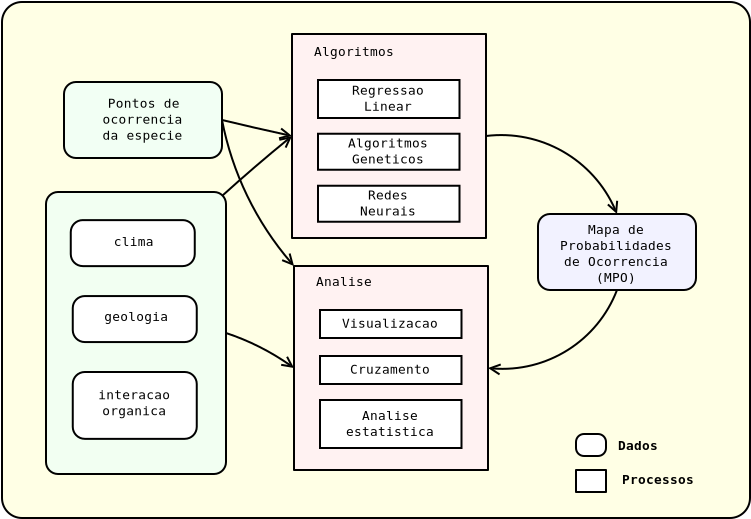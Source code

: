 <?xml version="1.0" encoding="UTF-8"?>
<dia:diagram xmlns:dia="http://www.lysator.liu.se/~alla/dia/">
  <dia:layer name="Background" visible="true">
    <dia:object type="Standard - Box" version="0" id="O0">
      <dia:attribute name="obj_pos">
        <dia:point val="-0.9,1.7"/>
      </dia:attribute>
      <dia:attribute name="obj_bb">
        <dia:rectangle val="-0.95,1.65;36.55,27.55"/>
      </dia:attribute>
      <dia:attribute name="elem_corner">
        <dia:point val="-0.9,1.7"/>
      </dia:attribute>
      <dia:attribute name="elem_width">
        <dia:real val="37.4"/>
      </dia:attribute>
      <dia:attribute name="elem_height">
        <dia:real val="25.8"/>
      </dia:attribute>
      <dia:attribute name="border_width">
        <dia:real val="0.1"/>
      </dia:attribute>
      <dia:attribute name="inner_color">
        <dia:color val="#ffffe5"/>
      </dia:attribute>
      <dia:attribute name="show_background">
        <dia:boolean val="true"/>
      </dia:attribute>
      <dia:attribute name="corner_radius">
        <dia:real val="1"/>
      </dia:attribute>
    </dia:object>
    <dia:object type="Standard - Arc" version="0" id="O1">
      <dia:attribute name="obj_pos">
        <dia:point val="23.3,8.4"/>
      </dia:attribute>
      <dia:attribute name="obj_bb">
        <dia:rectangle val="23.232,8.304;30.149,12.755"/>
      </dia:attribute>
      <dia:attribute name="conn_endpoints">
        <dia:point val="23.3,8.4"/>
        <dia:point val="29.85,12.3"/>
      </dia:attribute>
      <dia:attribute name="curve_distance">
        <dia:real val="-1.303"/>
      </dia:attribute>
      <dia:attribute name="line_width">
        <dia:real val="0.1"/>
      </dia:attribute>
      <dia:attribute name="end_arrow">
        <dia:enum val="1"/>
      </dia:attribute>
      <dia:attribute name="end_arrow_length">
        <dia:real val="0.5"/>
      </dia:attribute>
      <dia:attribute name="end_arrow_width">
        <dia:real val="0.5"/>
      </dia:attribute>
      <dia:connections>
        <dia:connection handle="0" to="O24" connection="4"/>
        <dia:connection handle="1" to="O36" connection="1"/>
      </dia:connections>
    </dia:object>
    <dia:object type="Standard - Arc" version="0" id="O2">
      <dia:attribute name="obj_pos">
        <dia:point val="10.1,7.6"/>
      </dia:attribute>
      <dia:attribute name="obj_bb">
        <dia:rectangle val="10.04,7.54;13.76,8.899"/>
      </dia:attribute>
      <dia:attribute name="conn_endpoints">
        <dia:point val="10.1,7.6"/>
        <dia:point val="13.6,8.4"/>
      </dia:attribute>
      <dia:attribute name="curve_distance">
        <dia:real val="0.011"/>
      </dia:attribute>
      <dia:attribute name="line_width">
        <dia:real val="0.1"/>
      </dia:attribute>
      <dia:attribute name="end_arrow">
        <dia:enum val="1"/>
      </dia:attribute>
      <dia:attribute name="end_arrow_length">
        <dia:real val="0.5"/>
      </dia:attribute>
      <dia:attribute name="end_arrow_width">
        <dia:real val="0.5"/>
      </dia:attribute>
      <dia:connections>
        <dia:connection handle="0" to="O7" connection="4"/>
        <dia:connection handle="1" to="O24" connection="3"/>
      </dia:connections>
    </dia:object>
    <dia:object type="Standard - Arc" version="0" id="O3">
      <dia:attribute name="obj_pos">
        <dia:point val="10.124,11.376"/>
      </dia:attribute>
      <dia:attribute name="obj_bb">
        <dia:rectangle val="10.054,7.988;13.963,11.446"/>
      </dia:attribute>
      <dia:attribute name="conn_endpoints">
        <dia:point val="10.124,11.376"/>
        <dia:point val="13.6,8.4"/>
      </dia:attribute>
      <dia:attribute name="curve_distance">
        <dia:real val="-0.031"/>
      </dia:attribute>
      <dia:attribute name="line_width">
        <dia:real val="0.1"/>
      </dia:attribute>
      <dia:attribute name="end_arrow">
        <dia:enum val="1"/>
      </dia:attribute>
      <dia:attribute name="end_arrow_length">
        <dia:real val="0.5"/>
      </dia:attribute>
      <dia:attribute name="end_arrow_width">
        <dia:real val="0.5"/>
      </dia:attribute>
      <dia:connections>
        <dia:connection handle="0" to="O9" connection="2"/>
        <dia:connection handle="1" to="O24" connection="3"/>
      </dia:connections>
    </dia:object>
    <dia:object type="Standard - Arc" version="0" id="O4">
      <dia:attribute name="obj_pos">
        <dia:point val="29.85,16.1"/>
      </dia:attribute>
      <dia:attribute name="obj_bb">
        <dia:rectangle val="23.099,16.031;29.919,20.093"/>
      </dia:attribute>
      <dia:attribute name="conn_endpoints">
        <dia:point val="29.85,16.1"/>
        <dia:point val="23.4,20"/>
      </dia:attribute>
      <dia:attribute name="curve_distance">
        <dia:real val="-1.295"/>
      </dia:attribute>
      <dia:attribute name="line_width">
        <dia:real val="0.1"/>
      </dia:attribute>
      <dia:attribute name="end_arrow">
        <dia:enum val="1"/>
      </dia:attribute>
      <dia:attribute name="end_arrow_length">
        <dia:real val="0.5"/>
      </dia:attribute>
      <dia:attribute name="end_arrow_width">
        <dia:real val="0.5"/>
      </dia:attribute>
      <dia:connections>
        <dia:connection handle="0" to="O36" connection="6"/>
        <dia:connection handle="1" to="O16" connection="4"/>
      </dia:connections>
    </dia:object>
    <dia:object type="Standard - Arc" version="0" id="O5">
      <dia:attribute name="obj_pos">
        <dia:point val="10.1,7.6"/>
      </dia:attribute>
      <dia:attribute name="obj_bb">
        <dia:rectangle val="10.033,7.533;14.171,15.166"/>
      </dia:attribute>
      <dia:attribute name="conn_endpoints">
        <dia:point val="10.1,7.6"/>
        <dia:point val="13.7,14.9"/>
      </dia:attribute>
      <dia:attribute name="curve_distance">
        <dia:real val="0.546"/>
      </dia:attribute>
      <dia:attribute name="line_width">
        <dia:real val="0.1"/>
      </dia:attribute>
      <dia:attribute name="end_arrow">
        <dia:enum val="1"/>
      </dia:attribute>
      <dia:attribute name="end_arrow_length">
        <dia:real val="0.5"/>
      </dia:attribute>
      <dia:attribute name="end_arrow_width">
        <dia:real val="0.5"/>
      </dia:attribute>
      <dia:connections>
        <dia:connection handle="0" to="O7" connection="4"/>
        <dia:connection handle="1" to="O16" connection="0"/>
      </dia:connections>
    </dia:object>
    <dia:object type="Standard - Arc" version="0" id="O6">
      <dia:attribute name="obj_pos">
        <dia:point val="10.3,18.25"/>
      </dia:attribute>
      <dia:attribute name="obj_bb">
        <dia:rectangle val="10.233,18.183;13.973,20.468"/>
      </dia:attribute>
      <dia:attribute name="conn_endpoints">
        <dia:point val="10.3,18.25"/>
        <dia:point val="13.7,20"/>
      </dia:attribute>
      <dia:attribute name="curve_distance">
        <dia:real val="-0.149"/>
      </dia:attribute>
      <dia:attribute name="line_width">
        <dia:real val="0.1"/>
      </dia:attribute>
      <dia:attribute name="end_arrow">
        <dia:enum val="1"/>
      </dia:attribute>
      <dia:attribute name="end_arrow_length">
        <dia:real val="0.5"/>
      </dia:attribute>
      <dia:attribute name="end_arrow_width">
        <dia:real val="0.5"/>
      </dia:attribute>
      <dia:connections>
        <dia:connection handle="0" to="O9" connection="4"/>
        <dia:connection handle="1" to="O16" connection="3"/>
      </dia:connections>
    </dia:object>
    <dia:group>
      <dia:object type="Standard - Box" version="0" id="O7">
        <dia:attribute name="obj_pos">
          <dia:point val="2.2,5.7"/>
        </dia:attribute>
        <dia:attribute name="obj_bb">
          <dia:rectangle val="2.15,5.65;10.15,9.55"/>
        </dia:attribute>
        <dia:attribute name="elem_corner">
          <dia:point val="2.2,5.7"/>
        </dia:attribute>
        <dia:attribute name="elem_width">
          <dia:real val="7.9"/>
        </dia:attribute>
        <dia:attribute name="elem_height">
          <dia:real val="3.8"/>
        </dia:attribute>
        <dia:attribute name="border_width">
          <dia:real val="0.1"/>
        </dia:attribute>
        <dia:attribute name="inner_color">
          <dia:color val="#f2fff4"/>
        </dia:attribute>
        <dia:attribute name="show_background">
          <dia:boolean val="true"/>
        </dia:attribute>
        <dia:attribute name="corner_radius">
          <dia:real val="0.6"/>
        </dia:attribute>
      </dia:object>
      <dia:object type="Standard - Text" version="0" id="O8">
        <dia:attribute name="obj_pos">
          <dia:point val="6.125,6.992"/>
        </dia:attribute>
        <dia:attribute name="obj_bb">
          <dia:rectangle val="3.542,6.325;8.758,8.875"/>
        </dia:attribute>
        <dia:attribute name="text">
          <dia:composite type="text">
            <dia:attribute name="string">
              <dia:string>#Pontos de
ocorrencia
da especie#</dia:string>
            </dia:attribute>
            <dia:attribute name="font">
              <dia:font name="Courier"/>
            </dia:attribute>
            <dia:attribute name="height">
              <dia:real val="0.8"/>
            </dia:attribute>
            <dia:attribute name="pos">
              <dia:point val="6.125,6.992"/>
            </dia:attribute>
            <dia:attribute name="color">
              <dia:color val="#000000"/>
            </dia:attribute>
            <dia:attribute name="alignment">
              <dia:enum val="1"/>
            </dia:attribute>
          </dia:composite>
        </dia:attribute>
      </dia:object>
    </dia:group>
    <dia:object type="Standard - Box" version="0" id="O9">
      <dia:attribute name="obj_pos">
        <dia:point val="1.3,11.2"/>
      </dia:attribute>
      <dia:attribute name="obj_bb">
        <dia:rectangle val="1.25,11.15;10.35,25.35"/>
      </dia:attribute>
      <dia:attribute name="elem_corner">
        <dia:point val="1.3,11.2"/>
      </dia:attribute>
      <dia:attribute name="elem_width">
        <dia:real val="9"/>
      </dia:attribute>
      <dia:attribute name="elem_height">
        <dia:real val="14.1"/>
      </dia:attribute>
      <dia:attribute name="border_width">
        <dia:real val="0.1"/>
      </dia:attribute>
      <dia:attribute name="inner_color">
        <dia:color val="#f2fff2"/>
      </dia:attribute>
      <dia:attribute name="show_background">
        <dia:boolean val="true"/>
      </dia:attribute>
      <dia:attribute name="corner_radius">
        <dia:real val="0.6"/>
      </dia:attribute>
    </dia:object>
    <dia:group>
      <dia:object type="Standard - Box" version="0" id="O10">
        <dia:attribute name="obj_pos">
          <dia:point val="2.638,20.2"/>
        </dia:attribute>
        <dia:attribute name="obj_bb">
          <dia:rectangle val="2.587,20.15;8.887,23.592"/>
        </dia:attribute>
        <dia:attribute name="elem_corner">
          <dia:point val="2.638,20.2"/>
        </dia:attribute>
        <dia:attribute name="elem_width">
          <dia:real val="6.2"/>
        </dia:attribute>
        <dia:attribute name="elem_height">
          <dia:real val="3.342"/>
        </dia:attribute>
        <dia:attribute name="border_width">
          <dia:real val="0.1"/>
        </dia:attribute>
        <dia:attribute name="show_background">
          <dia:boolean val="true"/>
        </dia:attribute>
        <dia:attribute name="corner_radius">
          <dia:real val="0.6"/>
        </dia:attribute>
      </dia:object>
      <dia:object type="Standard - Text" version="0" id="O11">
        <dia:attribute name="obj_pos">
          <dia:point val="5.713,21.563"/>
        </dia:attribute>
        <dia:attribute name="obj_bb">
          <dia:rectangle val="3.407,20.896;8.068,22.646"/>
        </dia:attribute>
        <dia:attribute name="text">
          <dia:composite type="text">
            <dia:attribute name="string">
              <dia:string>#interacao
organica#</dia:string>
            </dia:attribute>
            <dia:attribute name="font">
              <dia:font name="Courier"/>
            </dia:attribute>
            <dia:attribute name="height">
              <dia:real val="0.8"/>
            </dia:attribute>
            <dia:attribute name="pos">
              <dia:point val="5.713,21.563"/>
            </dia:attribute>
            <dia:attribute name="color">
              <dia:color val="#000000"/>
            </dia:attribute>
            <dia:attribute name="alignment">
              <dia:enum val="1"/>
            </dia:attribute>
          </dia:composite>
        </dia:attribute>
      </dia:object>
    </dia:group>
    <dia:group>
      <dia:object type="Standard - Box" version="0" id="O12">
        <dia:attribute name="obj_pos">
          <dia:point val="2.638,16.403"/>
        </dia:attribute>
        <dia:attribute name="obj_bb">
          <dia:rectangle val="2.587,16.353;8.887,18.753"/>
        </dia:attribute>
        <dia:attribute name="elem_corner">
          <dia:point val="2.638,16.403"/>
        </dia:attribute>
        <dia:attribute name="elem_width">
          <dia:real val="6.2"/>
        </dia:attribute>
        <dia:attribute name="elem_height">
          <dia:real val="2.3"/>
        </dia:attribute>
        <dia:attribute name="border_width">
          <dia:real val="0.1"/>
        </dia:attribute>
        <dia:attribute name="show_background">
          <dia:boolean val="true"/>
        </dia:attribute>
        <dia:attribute name="corner_radius">
          <dia:real val="0.6"/>
        </dia:attribute>
      </dia:object>
      <dia:object type="Standard - Text" version="0" id="O13">
        <dia:attribute name="obj_pos">
          <dia:point val="5.812,17.645"/>
        </dia:attribute>
        <dia:attribute name="obj_bb">
          <dia:rectangle val="3.753,16.978;7.922,17.928"/>
        </dia:attribute>
        <dia:attribute name="text">
          <dia:composite type="text">
            <dia:attribute name="string">
              <dia:string>#geologia#</dia:string>
            </dia:attribute>
            <dia:attribute name="font">
              <dia:font name="Courier"/>
            </dia:attribute>
            <dia:attribute name="height">
              <dia:real val="0.8"/>
            </dia:attribute>
            <dia:attribute name="pos">
              <dia:point val="5.812,17.645"/>
            </dia:attribute>
            <dia:attribute name="color">
              <dia:color val="#000000"/>
            </dia:attribute>
            <dia:attribute name="alignment">
              <dia:enum val="1"/>
            </dia:attribute>
          </dia:composite>
        </dia:attribute>
      </dia:object>
    </dia:group>
    <dia:group>
      <dia:object type="Standard - Box" version="0" id="O14">
        <dia:attribute name="obj_pos">
          <dia:point val="2.538,12.605"/>
        </dia:attribute>
        <dia:attribute name="obj_bb">
          <dia:rectangle val="2.487,12.555;8.787,14.955"/>
        </dia:attribute>
        <dia:attribute name="elem_corner">
          <dia:point val="2.538,12.605"/>
        </dia:attribute>
        <dia:attribute name="elem_width">
          <dia:real val="6.2"/>
        </dia:attribute>
        <dia:attribute name="elem_height">
          <dia:real val="2.3"/>
        </dia:attribute>
        <dia:attribute name="border_width">
          <dia:real val="0.1"/>
        </dia:attribute>
        <dia:attribute name="show_background">
          <dia:boolean val="true"/>
        </dia:attribute>
        <dia:attribute name="corner_radius">
          <dia:real val="0.6"/>
        </dia:attribute>
      </dia:object>
      <dia:object type="Standard - Text" version="0" id="O15">
        <dia:attribute name="obj_pos">
          <dia:point val="5.688,13.905"/>
        </dia:attribute>
        <dia:attribute name="obj_bb">
          <dia:rectangle val="4.429,13.288;6.946,14.088"/>
        </dia:attribute>
        <dia:attribute name="text">
          <dia:composite type="text">
            <dia:attribute name="string">
              <dia:string>#clima#</dia:string>
            </dia:attribute>
            <dia:attribute name="font">
              <dia:font name="Courier"/>
            </dia:attribute>
            <dia:attribute name="height">
              <dia:real val="0.8"/>
            </dia:attribute>
            <dia:attribute name="pos">
              <dia:point val="5.688,13.905"/>
            </dia:attribute>
            <dia:attribute name="color">
              <dia:color val="#000000"/>
            </dia:attribute>
            <dia:attribute name="alignment">
              <dia:enum val="1"/>
            </dia:attribute>
          </dia:composite>
        </dia:attribute>
      </dia:object>
    </dia:group>
    <dia:group>
      <dia:object type="Standard - Box" version="0" id="O16">
        <dia:attribute name="obj_pos">
          <dia:point val="13.7,14.9"/>
        </dia:attribute>
        <dia:attribute name="obj_bb">
          <dia:rectangle val="13.65,14.85;23.45,25.15"/>
        </dia:attribute>
        <dia:attribute name="elem_corner">
          <dia:point val="13.7,14.9"/>
        </dia:attribute>
        <dia:attribute name="elem_width">
          <dia:real val="9.7"/>
        </dia:attribute>
        <dia:attribute name="elem_height">
          <dia:real val="10.2"/>
        </dia:attribute>
        <dia:attribute name="border_width">
          <dia:real val="0.1"/>
        </dia:attribute>
        <dia:attribute name="inner_color">
          <dia:color val="#fff2f2"/>
        </dia:attribute>
        <dia:attribute name="show_background">
          <dia:boolean val="true"/>
        </dia:attribute>
        <dia:attribute name="corner_radius">
          <dia:real val="1.49e-08"/>
        </dia:attribute>
      </dia:object>
      <dia:object type="Standard - Text" version="0" id="O17">
        <dia:attribute name="obj_pos">
          <dia:point val="16.2,15.9"/>
        </dia:attribute>
        <dia:attribute name="obj_bb">
          <dia:rectangle val="14.392,15.283;18.008,16.083"/>
        </dia:attribute>
        <dia:attribute name="text">
          <dia:composite type="text">
            <dia:attribute name="string">
              <dia:string>#Analise#</dia:string>
            </dia:attribute>
            <dia:attribute name="font">
              <dia:font name="Courier"/>
            </dia:attribute>
            <dia:attribute name="height">
              <dia:real val="0.8"/>
            </dia:attribute>
            <dia:attribute name="pos">
              <dia:point val="16.2,15.9"/>
            </dia:attribute>
            <dia:attribute name="color">
              <dia:color val="#000000"/>
            </dia:attribute>
            <dia:attribute name="alignment">
              <dia:enum val="1"/>
            </dia:attribute>
          </dia:composite>
        </dia:attribute>
      </dia:object>
      <dia:group>
        <dia:object type="Standard - Box" version="0" id="O18">
          <dia:attribute name="obj_pos">
            <dia:point val="15,19.4"/>
          </dia:attribute>
          <dia:attribute name="obj_bb">
            <dia:rectangle val="14.95,19.35;22.125,20.85"/>
          </dia:attribute>
          <dia:attribute name="elem_corner">
            <dia:point val="15,19.4"/>
          </dia:attribute>
          <dia:attribute name="elem_width">
            <dia:real val="7.075"/>
          </dia:attribute>
          <dia:attribute name="elem_height">
            <dia:real val="1.4"/>
          </dia:attribute>
          <dia:attribute name="border_width">
            <dia:real val="0.1"/>
          </dia:attribute>
          <dia:attribute name="show_background">
            <dia:boolean val="true"/>
          </dia:attribute>
        </dia:object>
        <dia:object type="Standard - Text" version="0" id="O19">
          <dia:attribute name="obj_pos">
            <dia:point val="18.5,20.292"/>
          </dia:attribute>
          <dia:attribute name="obj_bb">
            <dia:rectangle val="15.917,19.675;21.083,20.475"/>
          </dia:attribute>
          <dia:attribute name="text">
            <dia:composite type="text">
              <dia:attribute name="string">
                <dia:string>#Cruzamento#</dia:string>
              </dia:attribute>
              <dia:attribute name="font">
                <dia:font name="Courier"/>
              </dia:attribute>
              <dia:attribute name="height">
                <dia:real val="0.8"/>
              </dia:attribute>
              <dia:attribute name="pos">
                <dia:point val="18.5,20.292"/>
              </dia:attribute>
              <dia:attribute name="color">
                <dia:color val="#000000"/>
              </dia:attribute>
              <dia:attribute name="alignment">
                <dia:enum val="1"/>
              </dia:attribute>
            </dia:composite>
          </dia:attribute>
        </dia:object>
      </dia:group>
      <dia:group>
        <dia:object type="Standard - Box" version="0" id="O20">
          <dia:attribute name="obj_pos">
            <dia:point val="15,17.1"/>
          </dia:attribute>
          <dia:attribute name="obj_bb">
            <dia:rectangle val="14.95,17.05;22.125,18.55"/>
          </dia:attribute>
          <dia:attribute name="elem_corner">
            <dia:point val="15,17.1"/>
          </dia:attribute>
          <dia:attribute name="elem_width">
            <dia:real val="7.075"/>
          </dia:attribute>
          <dia:attribute name="elem_height">
            <dia:real val="1.4"/>
          </dia:attribute>
          <dia:attribute name="border_width">
            <dia:real val="0.1"/>
          </dia:attribute>
          <dia:attribute name="show_background">
            <dia:boolean val="true"/>
          </dia:attribute>
        </dia:object>
        <dia:object type="Standard - Text" version="0" id="O21">
          <dia:attribute name="obj_pos">
            <dia:point val="18.5,17.992"/>
          </dia:attribute>
          <dia:attribute name="obj_bb">
            <dia:rectangle val="15.367,17.375;21.633,18.175"/>
          </dia:attribute>
          <dia:attribute name="text">
            <dia:composite type="text">
              <dia:attribute name="string">
                <dia:string>#Visualizacao#</dia:string>
              </dia:attribute>
              <dia:attribute name="font">
                <dia:font name="Courier"/>
              </dia:attribute>
              <dia:attribute name="height">
                <dia:real val="0.8"/>
              </dia:attribute>
              <dia:attribute name="pos">
                <dia:point val="18.5,17.992"/>
              </dia:attribute>
              <dia:attribute name="color">
                <dia:color val="#000000"/>
              </dia:attribute>
              <dia:attribute name="alignment">
                <dia:enum val="1"/>
              </dia:attribute>
            </dia:composite>
          </dia:attribute>
        </dia:object>
      </dia:group>
      <dia:group>
        <dia:object type="Standard - Box" version="0" id="O22">
          <dia:attribute name="obj_pos">
            <dia:point val="15,21.6"/>
          </dia:attribute>
          <dia:attribute name="obj_bb">
            <dia:rectangle val="14.95,21.55;22.125,24.05"/>
          </dia:attribute>
          <dia:attribute name="elem_corner">
            <dia:point val="15,21.6"/>
          </dia:attribute>
          <dia:attribute name="elem_width">
            <dia:real val="7.075"/>
          </dia:attribute>
          <dia:attribute name="elem_height">
            <dia:real val="2.4"/>
          </dia:attribute>
          <dia:attribute name="border_width">
            <dia:real val="0.1"/>
          </dia:attribute>
          <dia:attribute name="show_background">
            <dia:boolean val="true"/>
          </dia:attribute>
        </dia:object>
        <dia:object type="Standard - Text" version="0" id="O23">
          <dia:attribute name="obj_pos">
            <dia:point val="18.5,22.6"/>
          </dia:attribute>
          <dia:attribute name="obj_bb">
            <dia:rectangle val="15.649,21.983;21.351,23.583"/>
          </dia:attribute>
          <dia:attribute name="text">
            <dia:composite type="text">
              <dia:attribute name="string">
                <dia:string>#Analise
estatistica#</dia:string>
              </dia:attribute>
              <dia:attribute name="font">
                <dia:font name="Courier"/>
              </dia:attribute>
              <dia:attribute name="height">
                <dia:real val="0.8"/>
              </dia:attribute>
              <dia:attribute name="pos">
                <dia:point val="18.5,22.6"/>
              </dia:attribute>
              <dia:attribute name="color">
                <dia:color val="#000000"/>
              </dia:attribute>
              <dia:attribute name="alignment">
                <dia:enum val="1"/>
              </dia:attribute>
            </dia:composite>
          </dia:attribute>
        </dia:object>
      </dia:group>
    </dia:group>
    <dia:group>
      <dia:object type="Standard - Box" version="0" id="O24">
        <dia:attribute name="obj_pos">
          <dia:point val="13.6,3.3"/>
        </dia:attribute>
        <dia:attribute name="obj_bb">
          <dia:rectangle val="13.55,3.25;23.35,13.55"/>
        </dia:attribute>
        <dia:attribute name="elem_corner">
          <dia:point val="13.6,3.3"/>
        </dia:attribute>
        <dia:attribute name="elem_width">
          <dia:real val="9.7"/>
        </dia:attribute>
        <dia:attribute name="elem_height">
          <dia:real val="10.2"/>
        </dia:attribute>
        <dia:attribute name="border_width">
          <dia:real val="0.1"/>
        </dia:attribute>
        <dia:attribute name="inner_color">
          <dia:color val="#fff2f2"/>
        </dia:attribute>
        <dia:attribute name="show_background">
          <dia:boolean val="true"/>
        </dia:attribute>
        <dia:attribute name="corner_radius">
          <dia:real val="1.49e-08"/>
        </dia:attribute>
      </dia:object>
      <dia:object type="Standard - Text" version="0" id="O25">
        <dia:attribute name="obj_pos">
          <dia:point val="16.7,4.4"/>
        </dia:attribute>
        <dia:attribute name="obj_bb">
          <dia:rectangle val="14.108,3.783;19.292,4.583"/>
        </dia:attribute>
        <dia:attribute name="text">
          <dia:composite type="text">
            <dia:attribute name="string">
              <dia:string>#Algoritmos#</dia:string>
            </dia:attribute>
            <dia:attribute name="font">
              <dia:font name="Courier"/>
            </dia:attribute>
            <dia:attribute name="height">
              <dia:real val="0.8"/>
            </dia:attribute>
            <dia:attribute name="pos">
              <dia:point val="16.7,4.4"/>
            </dia:attribute>
            <dia:attribute name="color">
              <dia:color val="#000000"/>
            </dia:attribute>
            <dia:attribute name="alignment">
              <dia:enum val="1"/>
            </dia:attribute>
          </dia:composite>
        </dia:attribute>
      </dia:object>
      <dia:group>
        <dia:object type="Standard - Box" version="0" id="O26">
          <dia:attribute name="obj_pos">
            <dia:point val="14.9,10.887"/>
          </dia:attribute>
          <dia:attribute name="obj_bb">
            <dia:rectangle val="14.85,10.838;22.025,12.738"/>
          </dia:attribute>
          <dia:attribute name="elem_corner">
            <dia:point val="14.9,10.887"/>
          </dia:attribute>
          <dia:attribute name="elem_width">
            <dia:real val="7.075"/>
          </dia:attribute>
          <dia:attribute name="elem_height">
            <dia:real val="1.8"/>
          </dia:attribute>
          <dia:attribute name="border_width">
            <dia:real val="0.1"/>
          </dia:attribute>
          <dia:attribute name="show_background">
            <dia:boolean val="true"/>
          </dia:attribute>
        </dia:object>
        <dia:object type="Standard - Text" version="0" id="O27">
          <dia:attribute name="obj_pos">
            <dia:point val="18.4,11.58"/>
          </dia:attribute>
          <dia:attribute name="obj_bb">
            <dia:rectangle val="16.605,10.963;20.195,12.562"/>
          </dia:attribute>
          <dia:attribute name="text">
            <dia:composite type="text">
              <dia:attribute name="string">
                <dia:string>#Redes
Neurais#</dia:string>
              </dia:attribute>
              <dia:attribute name="font">
                <dia:font name="Courier"/>
              </dia:attribute>
              <dia:attribute name="height">
                <dia:real val="0.8"/>
              </dia:attribute>
              <dia:attribute name="pos">
                <dia:point val="18.4,11.58"/>
              </dia:attribute>
              <dia:attribute name="color">
                <dia:color val="#000000"/>
              </dia:attribute>
              <dia:attribute name="alignment">
                <dia:enum val="1"/>
              </dia:attribute>
            </dia:composite>
          </dia:attribute>
        </dia:object>
      </dia:group>
      <dia:group>
        <dia:object type="Standard - Box" version="0" id="O28">
          <dia:attribute name="obj_pos">
            <dia:point val="14.9,8.287"/>
          </dia:attribute>
          <dia:attribute name="obj_bb">
            <dia:rectangle val="14.85,8.238;22.025,10.137"/>
          </dia:attribute>
          <dia:attribute name="elem_corner">
            <dia:point val="14.9,8.287"/>
          </dia:attribute>
          <dia:attribute name="elem_width">
            <dia:real val="7.075"/>
          </dia:attribute>
          <dia:attribute name="elem_height">
            <dia:real val="1.8"/>
          </dia:attribute>
          <dia:attribute name="border_width">
            <dia:real val="0.1"/>
          </dia:attribute>
          <dia:attribute name="show_background">
            <dia:boolean val="true"/>
          </dia:attribute>
        </dia:object>
        <dia:object type="Standard - Text" version="0" id="O29">
          <dia:attribute name="obj_pos">
            <dia:point val="18.4,8.98"/>
          </dia:attribute>
          <dia:attribute name="obj_bb">
            <dia:rectangle val="15.808,8.363;20.992,9.963"/>
          </dia:attribute>
          <dia:attribute name="text">
            <dia:composite type="text">
              <dia:attribute name="string">
                <dia:string>#Algoritmos
Geneticos#</dia:string>
              </dia:attribute>
              <dia:attribute name="font">
                <dia:font name="Courier"/>
              </dia:attribute>
              <dia:attribute name="height">
                <dia:real val="0.8"/>
              </dia:attribute>
              <dia:attribute name="pos">
                <dia:point val="18.4,8.98"/>
              </dia:attribute>
              <dia:attribute name="color">
                <dia:color val="#000000"/>
              </dia:attribute>
              <dia:attribute name="alignment">
                <dia:enum val="1"/>
              </dia:attribute>
            </dia:composite>
          </dia:attribute>
        </dia:object>
      </dia:group>
      <dia:group>
        <dia:object type="Standard - Box" version="0" id="O30">
          <dia:attribute name="obj_pos">
            <dia:point val="14.9,5.6"/>
          </dia:attribute>
          <dia:attribute name="obj_bb">
            <dia:rectangle val="14.85,5.55;22.025,7.55"/>
          </dia:attribute>
          <dia:attribute name="elem_corner">
            <dia:point val="14.9,5.6"/>
          </dia:attribute>
          <dia:attribute name="elem_width">
            <dia:real val="7.075"/>
          </dia:attribute>
          <dia:attribute name="elem_height">
            <dia:real val="1.9"/>
          </dia:attribute>
          <dia:attribute name="border_width">
            <dia:real val="0.1"/>
          </dia:attribute>
          <dia:attribute name="show_background">
            <dia:boolean val="true"/>
          </dia:attribute>
        </dia:object>
        <dia:object type="Standard - Text" version="0" id="O31">
          <dia:attribute name="obj_pos">
            <dia:point val="18.4,6.342"/>
          </dia:attribute>
          <dia:attribute name="obj_bb">
            <dia:rectangle val="16.072,5.725;20.728,7.325"/>
          </dia:attribute>
          <dia:attribute name="text">
            <dia:composite type="text">
              <dia:attribute name="string">
                <dia:string>#Regressao
Linear#</dia:string>
              </dia:attribute>
              <dia:attribute name="font">
                <dia:font name="Courier"/>
              </dia:attribute>
              <dia:attribute name="height">
                <dia:real val="0.8"/>
              </dia:attribute>
              <dia:attribute name="pos">
                <dia:point val="18.4,6.342"/>
              </dia:attribute>
              <dia:attribute name="color">
                <dia:color val="#000000"/>
              </dia:attribute>
              <dia:attribute name="alignment">
                <dia:enum val="1"/>
              </dia:attribute>
            </dia:composite>
          </dia:attribute>
        </dia:object>
      </dia:group>
    </dia:group>
    <dia:group>
      <dia:object type="Standard - Box" version="0" id="O32">
        <dia:attribute name="obj_pos">
          <dia:point val="27.8,25.1"/>
        </dia:attribute>
        <dia:attribute name="obj_bb">
          <dia:rectangle val="27.75,25.05;29.35,26.25"/>
        </dia:attribute>
        <dia:attribute name="elem_corner">
          <dia:point val="27.8,25.1"/>
        </dia:attribute>
        <dia:attribute name="elem_width">
          <dia:real val="1.5"/>
        </dia:attribute>
        <dia:attribute name="elem_height">
          <dia:real val="1.1"/>
        </dia:attribute>
        <dia:attribute name="border_width">
          <dia:real val="0.1"/>
        </dia:attribute>
        <dia:attribute name="show_background">
          <dia:boolean val="true"/>
        </dia:attribute>
        <dia:attribute name="corner_radius">
          <dia:real val="1.49e-08"/>
        </dia:attribute>
      </dia:object>
      <dia:object type="Standard - Text" version="0" id="O33">
        <dia:attribute name="obj_pos">
          <dia:point val="31.9,25.8"/>
        </dia:attribute>
        <dia:attribute name="obj_bb">
          <dia:rectangle val="29.564,25.195;34.236,25.995"/>
        </dia:attribute>
        <dia:attribute name="text">
          <dia:composite type="text">
            <dia:attribute name="string">
              <dia:string>#Processos#</dia:string>
            </dia:attribute>
            <dia:attribute name="font">
              <dia:font name="Courier-Bold"/>
            </dia:attribute>
            <dia:attribute name="height">
              <dia:real val="0.8"/>
            </dia:attribute>
            <dia:attribute name="pos">
              <dia:point val="31.9,25.8"/>
            </dia:attribute>
            <dia:attribute name="color">
              <dia:color val="#000000"/>
            </dia:attribute>
            <dia:attribute name="alignment">
              <dia:enum val="1"/>
            </dia:attribute>
          </dia:composite>
        </dia:attribute>
      </dia:object>
      <dia:object type="Standard - Box" version="0" id="O34">
        <dia:attribute name="obj_pos">
          <dia:point val="27.8,23.3"/>
        </dia:attribute>
        <dia:attribute name="obj_bb">
          <dia:rectangle val="27.75,23.25;29.35,24.45"/>
        </dia:attribute>
        <dia:attribute name="elem_corner">
          <dia:point val="27.8,23.3"/>
        </dia:attribute>
        <dia:attribute name="elem_width">
          <dia:real val="1.5"/>
        </dia:attribute>
        <dia:attribute name="elem_height">
          <dia:real val="1.1"/>
        </dia:attribute>
        <dia:attribute name="border_width">
          <dia:real val="0.1"/>
        </dia:attribute>
        <dia:attribute name="show_background">
          <dia:boolean val="true"/>
        </dia:attribute>
        <dia:attribute name="corner_radius">
          <dia:real val="0.4"/>
        </dia:attribute>
      </dia:object>
      <dia:object type="Standard - Text" version="0" id="O35">
        <dia:attribute name="obj_pos">
          <dia:point val="30.9,24.1"/>
        </dia:attribute>
        <dia:attribute name="obj_bb">
          <dia:rectangle val="29.62,23.495;32.18,24.295"/>
        </dia:attribute>
        <dia:attribute name="text">
          <dia:composite type="text">
            <dia:attribute name="string">
              <dia:string>#Dados#</dia:string>
            </dia:attribute>
            <dia:attribute name="font">
              <dia:font name="Courier-Bold"/>
            </dia:attribute>
            <dia:attribute name="height">
              <dia:real val="0.8"/>
            </dia:attribute>
            <dia:attribute name="pos">
              <dia:point val="30.9,24.1"/>
            </dia:attribute>
            <dia:attribute name="color">
              <dia:color val="#000000"/>
            </dia:attribute>
            <dia:attribute name="alignment">
              <dia:enum val="1"/>
            </dia:attribute>
          </dia:composite>
        </dia:attribute>
      </dia:object>
    </dia:group>
    <dia:group>
      <dia:object type="Standard - Box" version="0" id="O36">
        <dia:attribute name="obj_pos">
          <dia:point val="25.9,12.3"/>
        </dia:attribute>
        <dia:attribute name="obj_bb">
          <dia:rectangle val="25.85,12.25;33.85,16.15"/>
        </dia:attribute>
        <dia:attribute name="elem_corner">
          <dia:point val="25.9,12.3"/>
        </dia:attribute>
        <dia:attribute name="elem_width">
          <dia:real val="7.9"/>
        </dia:attribute>
        <dia:attribute name="elem_height">
          <dia:real val="3.8"/>
        </dia:attribute>
        <dia:attribute name="border_width">
          <dia:real val="0.1"/>
        </dia:attribute>
        <dia:attribute name="inner_color">
          <dia:color val="#f2f2ff"/>
        </dia:attribute>
        <dia:attribute name="show_background">
          <dia:boolean val="true"/>
        </dia:attribute>
        <dia:attribute name="corner_radius">
          <dia:real val="0.6"/>
        </dia:attribute>
      </dia:object>
      <dia:object type="Standard - Text" version="0" id="O37">
        <dia:attribute name="obj_pos">
          <dia:point val="29.8,13.3"/>
        </dia:attribute>
        <dia:attribute name="obj_bb">
          <dia:rectangle val="26.166,12.633;33.484,15.983"/>
        </dia:attribute>
        <dia:attribute name="text">
          <dia:composite type="text">
            <dia:attribute name="string">
              <dia:string>#Mapa de
Probabilidades
de Ocorrencia
(MPO)#</dia:string>
            </dia:attribute>
            <dia:attribute name="font">
              <dia:font name="Courier"/>
            </dia:attribute>
            <dia:attribute name="height">
              <dia:real val="0.8"/>
            </dia:attribute>
            <dia:attribute name="pos">
              <dia:point val="29.8,13.3"/>
            </dia:attribute>
            <dia:attribute name="color">
              <dia:color val="#000000"/>
            </dia:attribute>
            <dia:attribute name="alignment">
              <dia:enum val="1"/>
            </dia:attribute>
          </dia:composite>
        </dia:attribute>
      </dia:object>
    </dia:group>
  </dia:layer>
</dia:diagram>
